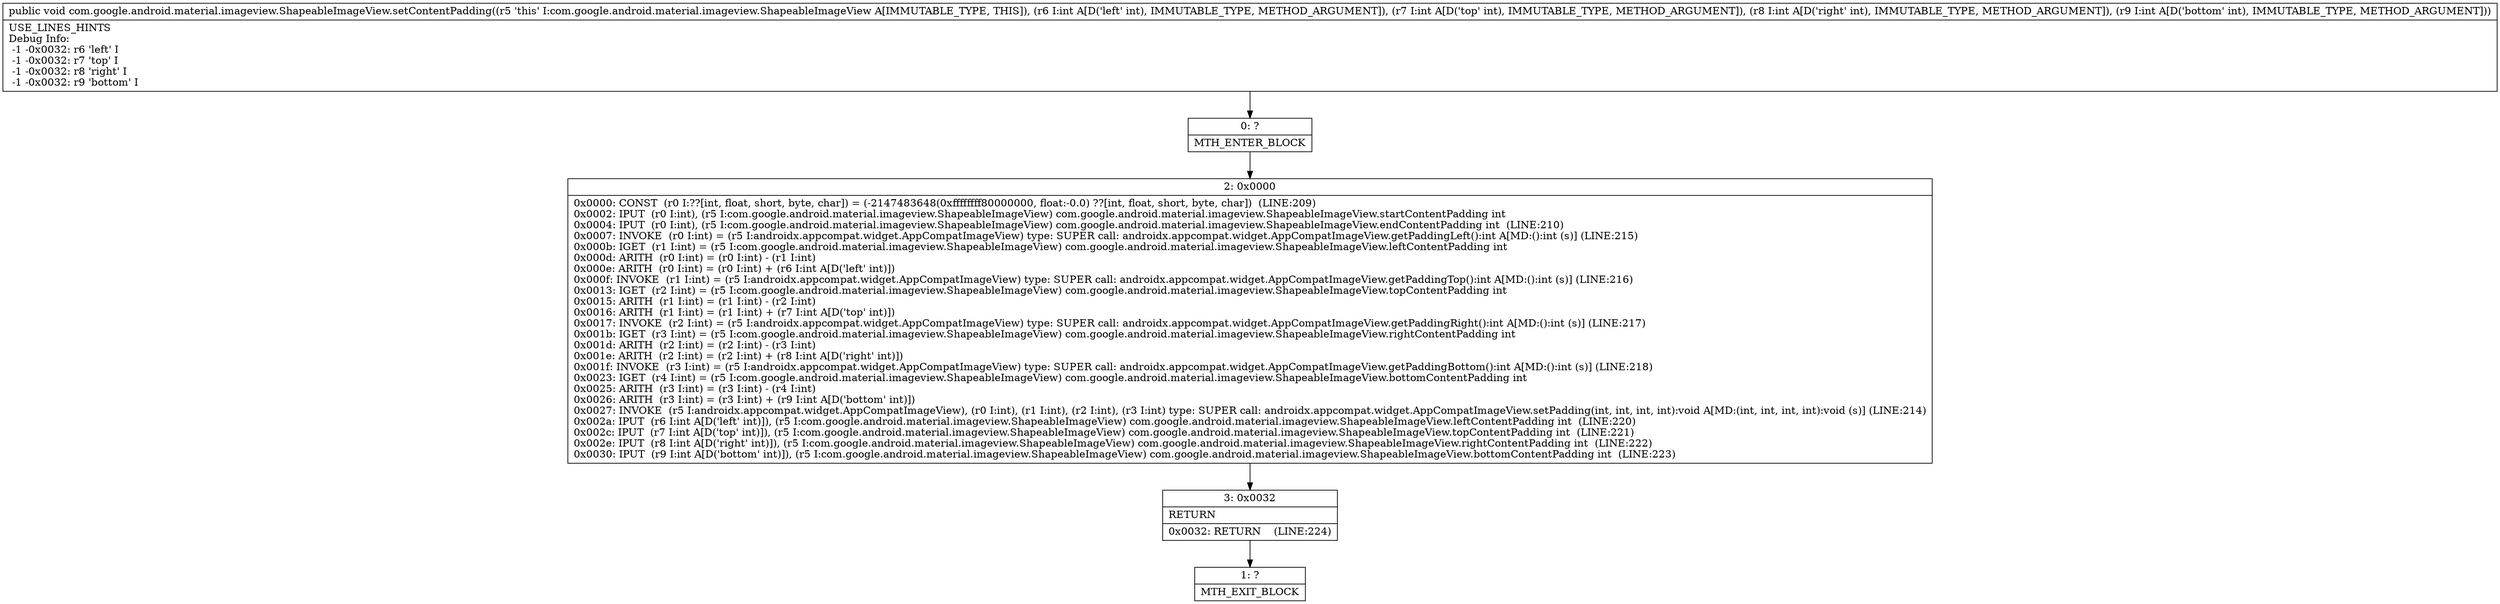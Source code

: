 digraph "CFG forcom.google.android.material.imageview.ShapeableImageView.setContentPadding(IIII)V" {
Node_0 [shape=record,label="{0\:\ ?|MTH_ENTER_BLOCK\l}"];
Node_2 [shape=record,label="{2\:\ 0x0000|0x0000: CONST  (r0 I:??[int, float, short, byte, char]) = (\-2147483648(0xffffffff80000000, float:\-0.0) ??[int, float, short, byte, char])  (LINE:209)\l0x0002: IPUT  (r0 I:int), (r5 I:com.google.android.material.imageview.ShapeableImageView) com.google.android.material.imageview.ShapeableImageView.startContentPadding int \l0x0004: IPUT  (r0 I:int), (r5 I:com.google.android.material.imageview.ShapeableImageView) com.google.android.material.imageview.ShapeableImageView.endContentPadding int  (LINE:210)\l0x0007: INVOKE  (r0 I:int) = (r5 I:androidx.appcompat.widget.AppCompatImageView) type: SUPER call: androidx.appcompat.widget.AppCompatImageView.getPaddingLeft():int A[MD:():int (s)] (LINE:215)\l0x000b: IGET  (r1 I:int) = (r5 I:com.google.android.material.imageview.ShapeableImageView) com.google.android.material.imageview.ShapeableImageView.leftContentPadding int \l0x000d: ARITH  (r0 I:int) = (r0 I:int) \- (r1 I:int) \l0x000e: ARITH  (r0 I:int) = (r0 I:int) + (r6 I:int A[D('left' int)]) \l0x000f: INVOKE  (r1 I:int) = (r5 I:androidx.appcompat.widget.AppCompatImageView) type: SUPER call: androidx.appcompat.widget.AppCompatImageView.getPaddingTop():int A[MD:():int (s)] (LINE:216)\l0x0013: IGET  (r2 I:int) = (r5 I:com.google.android.material.imageview.ShapeableImageView) com.google.android.material.imageview.ShapeableImageView.topContentPadding int \l0x0015: ARITH  (r1 I:int) = (r1 I:int) \- (r2 I:int) \l0x0016: ARITH  (r1 I:int) = (r1 I:int) + (r7 I:int A[D('top' int)]) \l0x0017: INVOKE  (r2 I:int) = (r5 I:androidx.appcompat.widget.AppCompatImageView) type: SUPER call: androidx.appcompat.widget.AppCompatImageView.getPaddingRight():int A[MD:():int (s)] (LINE:217)\l0x001b: IGET  (r3 I:int) = (r5 I:com.google.android.material.imageview.ShapeableImageView) com.google.android.material.imageview.ShapeableImageView.rightContentPadding int \l0x001d: ARITH  (r2 I:int) = (r2 I:int) \- (r3 I:int) \l0x001e: ARITH  (r2 I:int) = (r2 I:int) + (r8 I:int A[D('right' int)]) \l0x001f: INVOKE  (r3 I:int) = (r5 I:androidx.appcompat.widget.AppCompatImageView) type: SUPER call: androidx.appcompat.widget.AppCompatImageView.getPaddingBottom():int A[MD:():int (s)] (LINE:218)\l0x0023: IGET  (r4 I:int) = (r5 I:com.google.android.material.imageview.ShapeableImageView) com.google.android.material.imageview.ShapeableImageView.bottomContentPadding int \l0x0025: ARITH  (r3 I:int) = (r3 I:int) \- (r4 I:int) \l0x0026: ARITH  (r3 I:int) = (r3 I:int) + (r9 I:int A[D('bottom' int)]) \l0x0027: INVOKE  (r5 I:androidx.appcompat.widget.AppCompatImageView), (r0 I:int), (r1 I:int), (r2 I:int), (r3 I:int) type: SUPER call: androidx.appcompat.widget.AppCompatImageView.setPadding(int, int, int, int):void A[MD:(int, int, int, int):void (s)] (LINE:214)\l0x002a: IPUT  (r6 I:int A[D('left' int)]), (r5 I:com.google.android.material.imageview.ShapeableImageView) com.google.android.material.imageview.ShapeableImageView.leftContentPadding int  (LINE:220)\l0x002c: IPUT  (r7 I:int A[D('top' int)]), (r5 I:com.google.android.material.imageview.ShapeableImageView) com.google.android.material.imageview.ShapeableImageView.topContentPadding int  (LINE:221)\l0x002e: IPUT  (r8 I:int A[D('right' int)]), (r5 I:com.google.android.material.imageview.ShapeableImageView) com.google.android.material.imageview.ShapeableImageView.rightContentPadding int  (LINE:222)\l0x0030: IPUT  (r9 I:int A[D('bottom' int)]), (r5 I:com.google.android.material.imageview.ShapeableImageView) com.google.android.material.imageview.ShapeableImageView.bottomContentPadding int  (LINE:223)\l}"];
Node_3 [shape=record,label="{3\:\ 0x0032|RETURN\l|0x0032: RETURN    (LINE:224)\l}"];
Node_1 [shape=record,label="{1\:\ ?|MTH_EXIT_BLOCK\l}"];
MethodNode[shape=record,label="{public void com.google.android.material.imageview.ShapeableImageView.setContentPadding((r5 'this' I:com.google.android.material.imageview.ShapeableImageView A[IMMUTABLE_TYPE, THIS]), (r6 I:int A[D('left' int), IMMUTABLE_TYPE, METHOD_ARGUMENT]), (r7 I:int A[D('top' int), IMMUTABLE_TYPE, METHOD_ARGUMENT]), (r8 I:int A[D('right' int), IMMUTABLE_TYPE, METHOD_ARGUMENT]), (r9 I:int A[D('bottom' int), IMMUTABLE_TYPE, METHOD_ARGUMENT]))  | USE_LINES_HINTS\lDebug Info:\l  \-1 \-0x0032: r6 'left' I\l  \-1 \-0x0032: r7 'top' I\l  \-1 \-0x0032: r8 'right' I\l  \-1 \-0x0032: r9 'bottom' I\l}"];
MethodNode -> Node_0;Node_0 -> Node_2;
Node_2 -> Node_3;
Node_3 -> Node_1;
}

